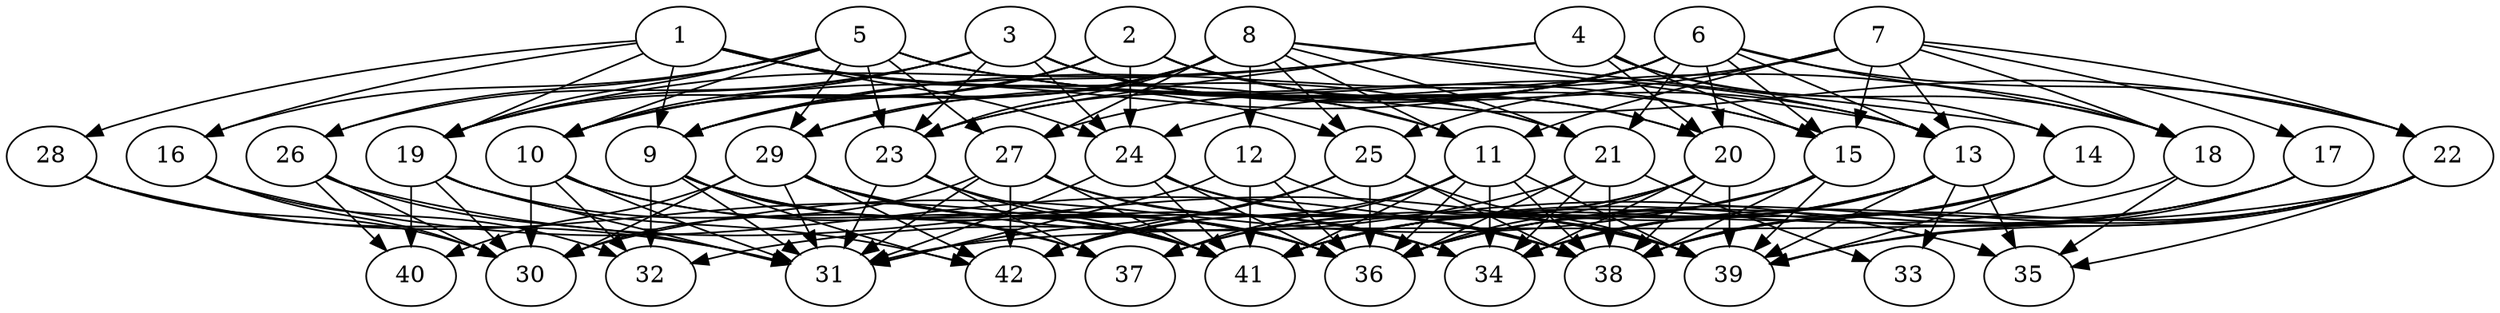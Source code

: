 // DAG (tier=3-complex, mode=compute, n=42, ccr=0.470, fat=0.753, density=0.629, regular=0.216, jump=0.289, mindata=1048576, maxdata=16777216)
// DAG automatically generated by daggen at Sun Aug 24 16:33:35 2025
// /home/ermia/Project/Environments/daggen/bin/daggen --dot --ccr 0.470 --fat 0.753 --regular 0.216 --density 0.629 --jump 0.289 --mindata 1048576 --maxdata 16777216 -n 42 
digraph G {
  1 [size="198873639282271616", alpha="0.10", expect_size="99436819641135808"]
  1 -> 9 [size ="98173901078528"]
  1 -> 11 [size ="98173901078528"]
  1 -> 16 [size ="98173901078528"]
  1 -> 19 [size ="98173901078528"]
  1 -> 21 [size ="98173901078528"]
  1 -> 24 [size ="98173901078528"]
  1 -> 25 [size ="98173901078528"]
  1 -> 28 [size ="98173901078528"]
  2 [size="10042956387157518", alpha="0.19", expect_size="5021478193578759"]
  2 -> 9 [size ="496585762930688"]
  2 -> 10 [size ="496585762930688"]
  2 -> 13 [size ="496585762930688"]
  2 -> 19 [size ="496585762930688"]
  2 -> 20 [size ="496585762930688"]
  2 -> 22 [size ="496585762930688"]
  2 -> 24 [size ="496585762930688"]
  3 [size="1190476753403904000", alpha="0.09", expect_size="595238376701952000"]
  3 -> 10 [size ="8986086604800"]
  3 -> 11 [size ="8986086604800"]
  3 -> 15 [size ="8986086604800"]
  3 -> 19 [size ="8986086604800"]
  3 -> 20 [size ="8986086604800"]
  3 -> 21 [size ="8986086604800"]
  3 -> 23 [size ="8986086604800"]
  3 -> 24 [size ="8986086604800"]
  3 -> 26 [size ="8986086604800"]
  4 [size="4520770922634762", alpha="0.05", expect_size="2260385461317381"]
  4 -> 9 [size ="71622639747072"]
  4 -> 14 [size ="71622639747072"]
  4 -> 15 [size ="71622639747072"]
  4 -> 18 [size ="71622639747072"]
  4 -> 19 [size ="71622639747072"]
  4 -> 20 [size ="71622639747072"]
  4 -> 23 [size ="71622639747072"]
  5 [size="21635557287477308", alpha="0.05", expect_size="10817778643738654"]
  5 -> 10 [size ="839028580548608"]
  5 -> 13 [size ="839028580548608"]
  5 -> 15 [size ="839028580548608"]
  5 -> 16 [size ="839028580548608"]
  5 -> 18 [size ="839028580548608"]
  5 -> 19 [size ="839028580548608"]
  5 -> 23 [size ="839028580548608"]
  5 -> 26 [size ="839028580548608"]
  5 -> 27 [size ="839028580548608"]
  5 -> 29 [size ="839028580548608"]
  6 [size="18702008521757080", alpha="0.01", expect_size="9351004260878540"]
  6 -> 10 [size ="2094397189521408"]
  6 -> 13 [size ="2094397189521408"]
  6 -> 15 [size ="2094397189521408"]
  6 -> 18 [size ="2094397189521408"]
  6 -> 20 [size ="2094397189521408"]
  6 -> 21 [size ="2094397189521408"]
  6 -> 22 [size ="2094397189521408"]
  6 -> 23 [size ="2094397189521408"]
  6 -> 24 [size ="2094397189521408"]
  6 -> 27 [size ="2094397189521408"]
  6 -> 29 [size ="2094397189521408"]
  7 [size="83085680650286592", alpha="0.15", expect_size="41542840325143296"]
  7 -> 9 [size ="1938869108867072"]
  7 -> 11 [size ="1938869108867072"]
  7 -> 13 [size ="1938869108867072"]
  7 -> 15 [size ="1938869108867072"]
  7 -> 17 [size ="1938869108867072"]
  7 -> 18 [size ="1938869108867072"]
  7 -> 22 [size ="1938869108867072"]
  7 -> 25 [size ="1938869108867072"]
  8 [size="2815128248288706297856", alpha="0.20", expect_size="1407564124144353148928"]
  8 -> 9 [size ="1594980741152768"]
  8 -> 10 [size ="1594980741152768"]
  8 -> 11 [size ="1594980741152768"]
  8 -> 12 [size ="1594980741152768"]
  8 -> 13 [size ="1594980741152768"]
  8 -> 14 [size ="1594980741152768"]
  8 -> 21 [size ="1594980741152768"]
  8 -> 23 [size ="1594980741152768"]
  8 -> 25 [size ="1594980741152768"]
  8 -> 27 [size ="1594980741152768"]
  8 -> 29 [size ="1594980741152768"]
  9 [size="5515782781476962304", alpha="0.07", expect_size="2757891390738481152"]
  9 -> 31 [size ="1862104889950208"]
  9 -> 32 [size ="1862104889950208"]
  9 -> 34 [size ="1862104889950208"]
  9 -> 36 [size ="1862104889950208"]
  9 -> 37 [size ="1862104889950208"]
  9 -> 42 [size ="1862104889950208"]
  10 [size="61084033917558718464", alpha="0.04", expect_size="30542016958779359232"]
  10 -> 30 [size ="124081907171328"]
  10 -> 31 [size ="124081907171328"]
  10 -> 32 [size ="124081907171328"]
  10 -> 36 [size ="124081907171328"]
  10 -> 41 [size ="124081907171328"]
  11 [size="945827950556971270144", alpha="0.14", expect_size="472913975278485635072"]
  11 -> 34 [size ="770840899616768"]
  11 -> 36 [size ="770840899616768"]
  11 -> 37 [size ="770840899616768"]
  11 -> 38 [size ="770840899616768"]
  11 -> 39 [size ="770840899616768"]
  11 -> 41 [size ="770840899616768"]
  11 -> 42 [size ="770840899616768"]
  12 [size="345157350160355584", alpha="0.16", expect_size="172578675080177792"]
  12 -> 31 [size ="140943722283008"]
  12 -> 36 [size ="140943722283008"]
  12 -> 39 [size ="140943722283008"]
  12 -> 41 [size ="140943722283008"]
  13 [size="3254434024726214", alpha="0.03", expect_size="1627217012363107"]
  13 -> 33 [size ="109502951063552"]
  13 -> 34 [size ="109502951063552"]
  13 -> 35 [size ="109502951063552"]
  13 -> 36 [size ="109502951063552"]
  13 -> 37 [size ="109502951063552"]
  13 -> 39 [size ="109502951063552"]
  13 -> 41 [size ="109502951063552"]
  14 [size="26491272160477424", alpha="0.07", expect_size="13245636080238712"]
  14 -> 34 [size ="439224964743168"]
  14 -> 38 [size ="439224964743168"]
  14 -> 39 [size ="439224964743168"]
  14 -> 41 [size ="439224964743168"]
  15 [size="941689959153089380352", alpha="0.08", expect_size="470844979576544690176"]
  15 -> 30 [size ="768590974287872"]
  15 -> 38 [size ="768590974287872"]
  15 -> 39 [size ="768590974287872"]
  15 -> 41 [size ="768590974287872"]
  16 [size="3237000015575372529664", alpha="0.16", expect_size="1618500007787686264832"]
  16 -> 30 [size ="1750592733052928"]
  16 -> 32 [size ="1750592733052928"]
  16 -> 38 [size ="1750592733052928"]
  17 [size="88359208352131056", alpha="0.00", expect_size="44179604176065528"]
  17 -> 36 [size ="1592668169699328"]
  17 -> 38 [size ="1592668169699328"]
  17 -> 39 [size ="1592668169699328"]
  17 -> 41 [size ="1592668169699328"]
  18 [size="8810195699129853", alpha="0.18", expect_size="4405097849564926"]
  18 -> 35 [size ="302090559684608"]
  18 -> 41 [size ="302090559684608"]
  19 [size="1121461693943396696064", alpha="0.16", expect_size="560730846971698348032"]
  19 -> 30 [size ="863534346928128"]
  19 -> 31 [size ="863534346928128"]
  19 -> 37 [size ="863534346928128"]
  19 -> 40 [size ="863534346928128"]
  19 -> 42 [size ="863534346928128"]
  20 [size="39548772813481504", alpha="0.17", expect_size="19774386406740752"]
  20 -> 34 [size ="1130912880263168"]
  20 -> 36 [size ="1130912880263168"]
  20 -> 37 [size ="1130912880263168"]
  20 -> 38 [size ="1130912880263168"]
  20 -> 39 [size ="1130912880263168"]
  20 -> 42 [size ="1130912880263168"]
  21 [size="73024929407180496", alpha="0.05", expect_size="36512464703590248"]
  21 -> 32 [size ="1734392024137728"]
  21 -> 33 [size ="1734392024137728"]
  21 -> 34 [size ="1734392024137728"]
  21 -> 36 [size ="1734392024137728"]
  21 -> 38 [size ="1734392024137728"]
  22 [size="598685830752658560", alpha="0.02", expect_size="299342915376329280"]
  22 -> 31 [size ="736022245670912"]
  22 -> 34 [size ="736022245670912"]
  22 -> 35 [size ="736022245670912"]
  22 -> 36 [size ="736022245670912"]
  22 -> 38 [size ="736022245670912"]
  22 -> 39 [size ="736022245670912"]
  23 [size="74974063387607920", alpha="0.14", expect_size="37487031693803960"]
  23 -> 31 [size ="1590588289843200"]
  23 -> 36 [size ="1590588289843200"]
  23 -> 37 [size ="1590588289843200"]
  23 -> 41 [size ="1590588289843200"]
  24 [size="975133804610029879296", alpha="0.08", expect_size="487566902305014939648"]
  24 -> 31 [size ="786682450280448"]
  24 -> 36 [size ="786682450280448"]
  24 -> 38 [size ="786682450280448"]
  24 -> 39 [size ="786682450280448"]
  24 -> 41 [size ="786682450280448"]
  25 [size="2324130242194213376", alpha="0.01", expect_size="1162065121097106688"]
  25 -> 31 [size ="1193507523919872"]
  25 -> 36 [size ="1193507523919872"]
  25 -> 38 [size ="1193507523919872"]
  25 -> 39 [size ="1193507523919872"]
  25 -> 42 [size ="1193507523919872"]
  26 [size="4311318310256935424", alpha="0.11", expect_size="2155659155128467712"]
  26 -> 30 [size ="2141582128054272"]
  26 -> 31 [size ="2141582128054272"]
  26 -> 39 [size ="2141582128054272"]
  26 -> 40 [size ="2141582128054272"]
  27 [size="18053909664933036", alpha="0.03", expect_size="9026954832466518"]
  27 -> 30 [size ="519168340262912"]
  27 -> 31 [size ="519168340262912"]
  27 -> 34 [size ="519168340262912"]
  27 -> 38 [size ="519168340262912"]
  27 -> 41 [size ="519168340262912"]
  27 -> 42 [size ="519168340262912"]
  28 [size="126480266643056640", alpha="0.17", expect_size="63240133321528320"]
  28 -> 30 [size ="2084864576716800"]
  28 -> 31 [size ="2084864576716800"]
  28 -> 41 [size ="2084864576716800"]
  29 [size="47290464809139704", alpha="0.02", expect_size="23645232404569852"]
  29 -> 30 [size ="751186164580352"]
  29 -> 31 [size ="751186164580352"]
  29 -> 34 [size ="751186164580352"]
  29 -> 35 [size ="751186164580352"]
  29 -> 36 [size ="751186164580352"]
  29 -> 40 [size ="751186164580352"]
  29 -> 41 [size ="751186164580352"]
  29 -> 42 [size ="751186164580352"]
  30 [size="4473639041424970", alpha="0.20", expect_size="2236819520712485"]
  31 [size="20153753908129592", alpha="0.19", expect_size="10076876954064796"]
  32 [size="587865693250664448", alpha="0.05", expect_size="293932846625332224"]
  33 [size="3282829486972472832", alpha="0.15", expect_size="1641414743486236416"]
  34 [size="342217379995464000", alpha="0.16", expect_size="171108689997732000"]
  35 [size="2339770395998976512", alpha="0.13", expect_size="1169885197999488256"]
  36 [size="2550703545550917120", alpha="0.03", expect_size="1275351772775458560"]
  37 [size="78977948815215936", alpha="0.02", expect_size="39488974407607968"]
  38 [size="7590355674118628", alpha="0.14", expect_size="3795177837059314"]
  39 [size="146595054994320672", alpha="0.13", expect_size="73297527497160336"]
  40 [size="777065347004082944", alpha="0.14", expect_size="388532673502041472"]
  41 [size="27073790399115208", alpha="0.03", expect_size="13536895199557604"]
  42 [size="20717702560903268", alpha="0.02", expect_size="10358851280451634"]
}